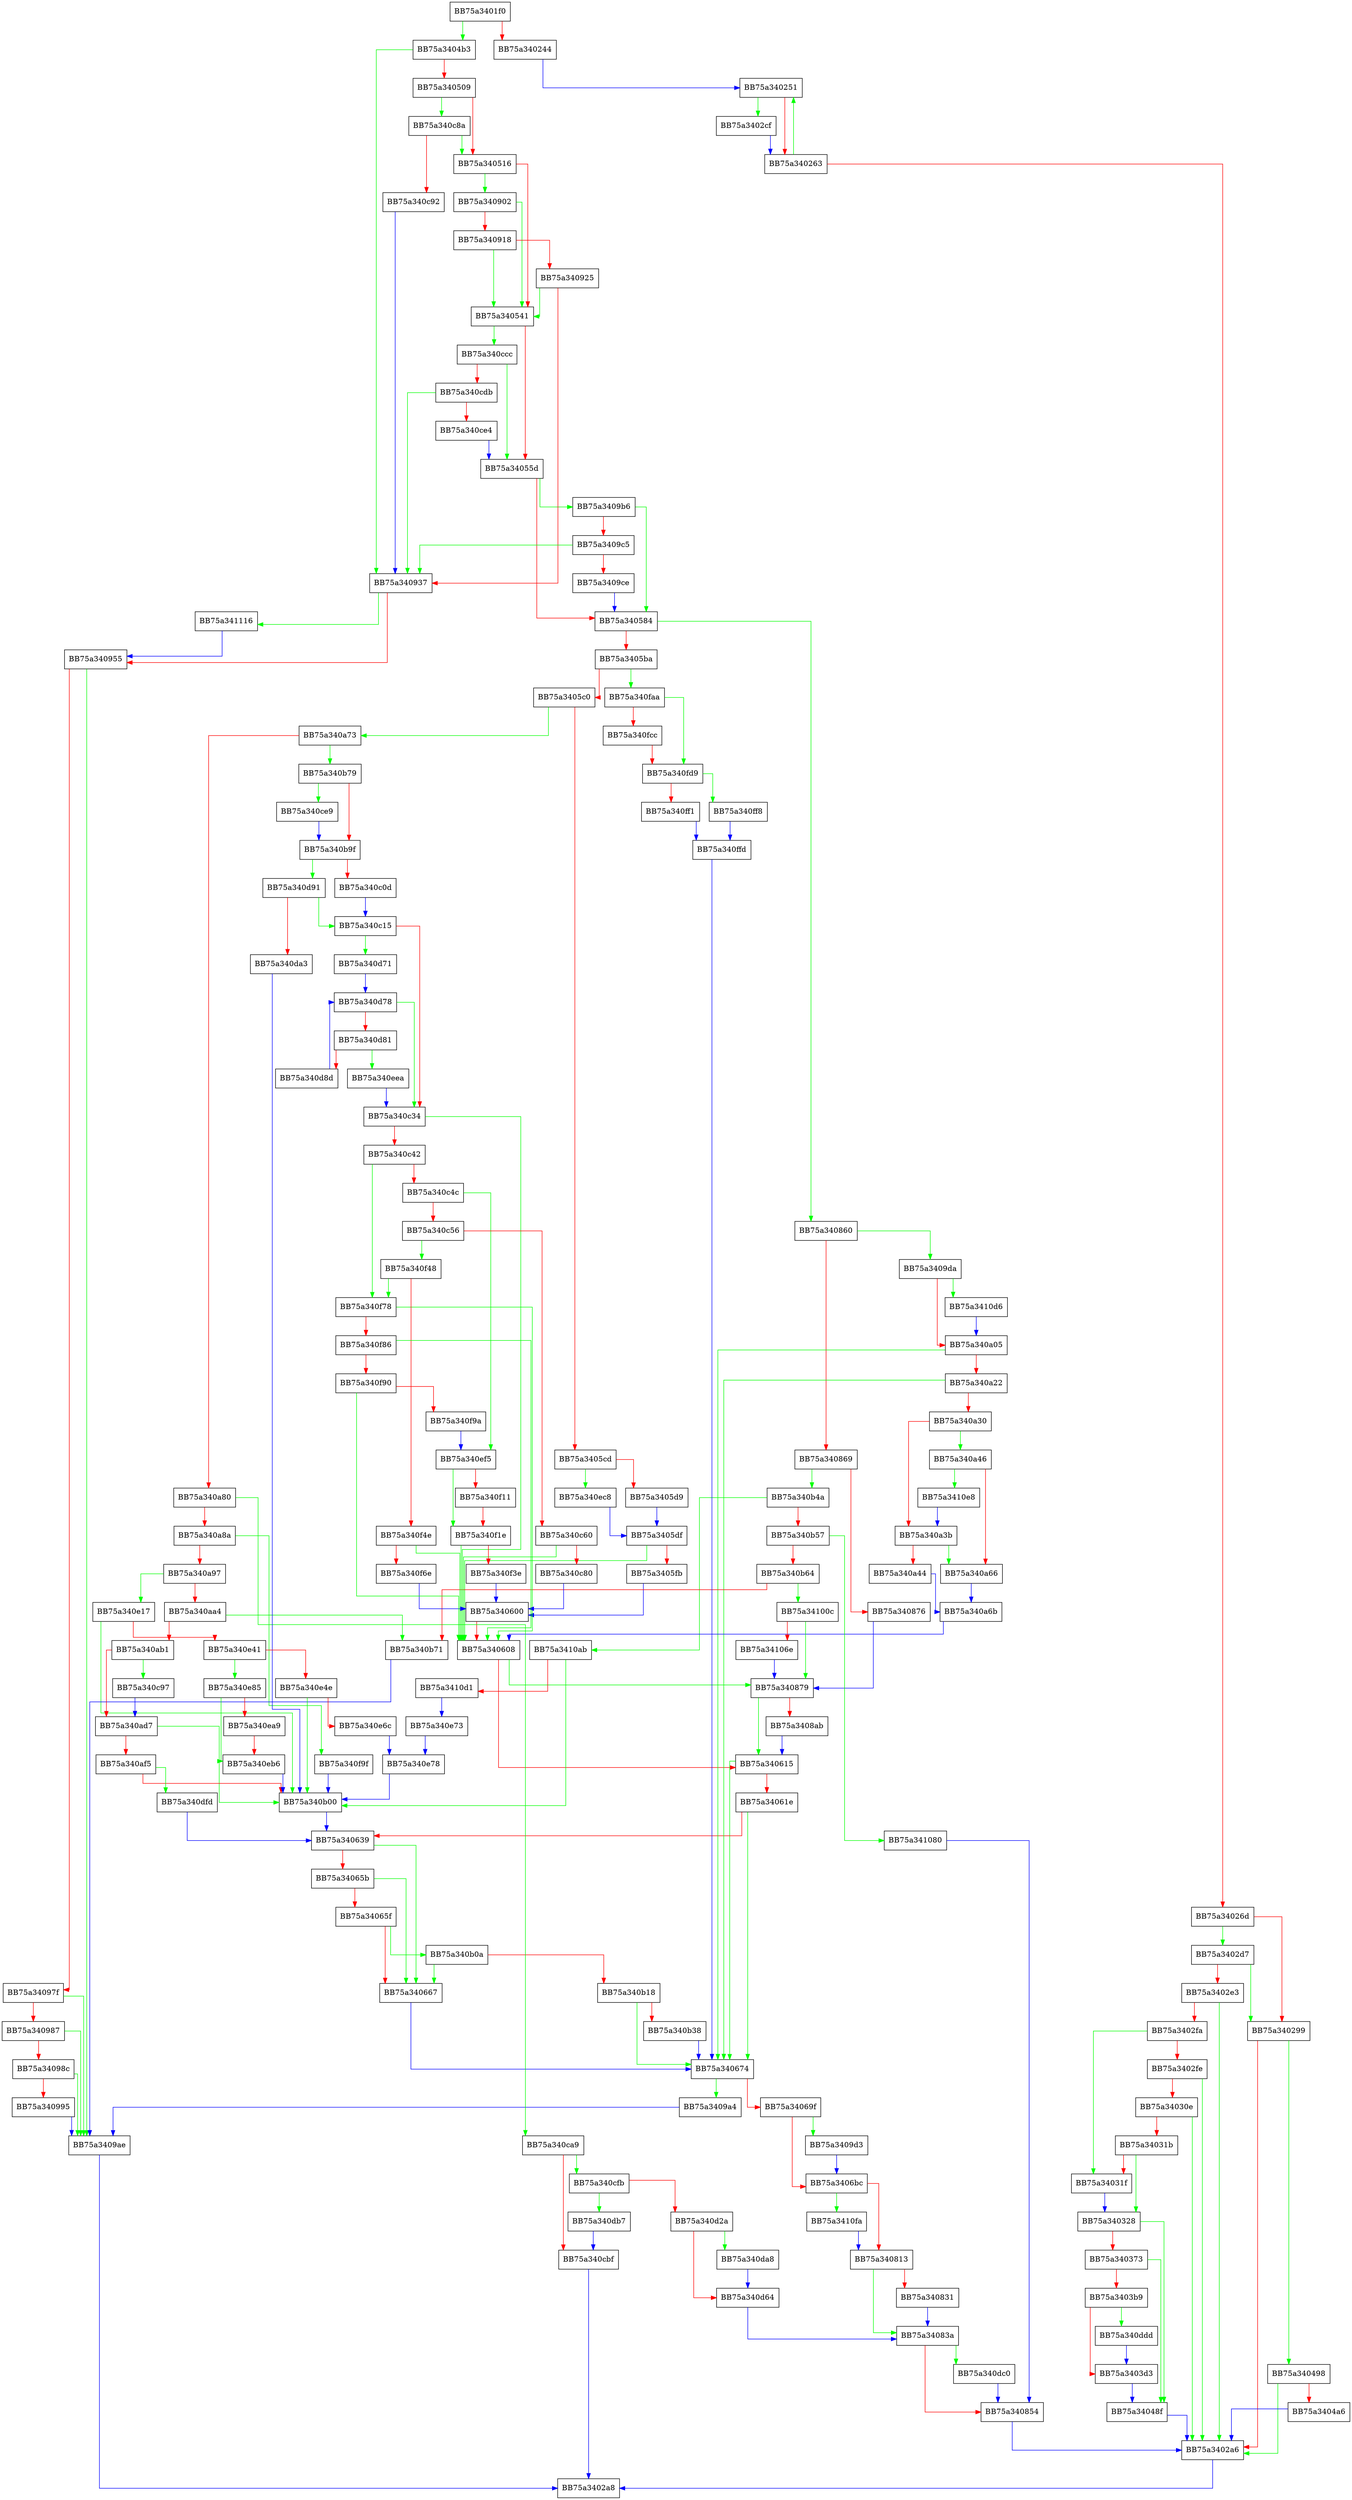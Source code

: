 digraph handle_exception {
  node [shape="box"];
  graph [splines=ortho];
  BB75a3401f0 -> BB75a3404b3 [color="green"];
  BB75a3401f0 -> BB75a340244 [color="red"];
  BB75a340244 -> BB75a340251 [color="blue"];
  BB75a340251 -> BB75a3402cf [color="green"];
  BB75a340251 -> BB75a340263 [color="red"];
  BB75a340263 -> BB75a340251 [color="green"];
  BB75a340263 -> BB75a34026d [color="red"];
  BB75a34026d -> BB75a3402d7 [color="green"];
  BB75a34026d -> BB75a340299 [color="red"];
  BB75a340299 -> BB75a340498 [color="green"];
  BB75a340299 -> BB75a3402a6 [color="red"];
  BB75a3402a6 -> BB75a3402a8 [color="blue"];
  BB75a3402cf -> BB75a340263 [color="blue"];
  BB75a3402d7 -> BB75a340299 [color="green"];
  BB75a3402d7 -> BB75a3402e3 [color="red"];
  BB75a3402e3 -> BB75a3402a6 [color="green"];
  BB75a3402e3 -> BB75a3402fa [color="red"];
  BB75a3402fa -> BB75a34031f [color="green"];
  BB75a3402fa -> BB75a3402fe [color="red"];
  BB75a3402fe -> BB75a3402a6 [color="green"];
  BB75a3402fe -> BB75a34030e [color="red"];
  BB75a34030e -> BB75a3402a6 [color="green"];
  BB75a34030e -> BB75a34031b [color="red"];
  BB75a34031b -> BB75a340328 [color="green"];
  BB75a34031b -> BB75a34031f [color="red"];
  BB75a34031f -> BB75a340328 [color="blue"];
  BB75a340328 -> BB75a34048f [color="green"];
  BB75a340328 -> BB75a340373 [color="red"];
  BB75a340373 -> BB75a34048f [color="green"];
  BB75a340373 -> BB75a3403b9 [color="red"];
  BB75a3403b9 -> BB75a340ddd [color="green"];
  BB75a3403b9 -> BB75a3403d3 [color="red"];
  BB75a3403d3 -> BB75a34048f [color="blue"];
  BB75a34048f -> BB75a3402a6 [color="blue"];
  BB75a340498 -> BB75a3402a6 [color="green"];
  BB75a340498 -> BB75a3404a6 [color="red"];
  BB75a3404a6 -> BB75a3402a6 [color="blue"];
  BB75a3404b3 -> BB75a340937 [color="green"];
  BB75a3404b3 -> BB75a340509 [color="red"];
  BB75a340509 -> BB75a340c8a [color="green"];
  BB75a340509 -> BB75a340516 [color="red"];
  BB75a340516 -> BB75a340902 [color="green"];
  BB75a340516 -> BB75a340541 [color="red"];
  BB75a340541 -> BB75a340ccc [color="green"];
  BB75a340541 -> BB75a34055d [color="red"];
  BB75a34055d -> BB75a3409b6 [color="green"];
  BB75a34055d -> BB75a340584 [color="red"];
  BB75a340584 -> BB75a340860 [color="green"];
  BB75a340584 -> BB75a3405ba [color="red"];
  BB75a3405ba -> BB75a340faa [color="green"];
  BB75a3405ba -> BB75a3405c0 [color="red"];
  BB75a3405c0 -> BB75a340a73 [color="green"];
  BB75a3405c0 -> BB75a3405cd [color="red"];
  BB75a3405cd -> BB75a340ec8 [color="green"];
  BB75a3405cd -> BB75a3405d9 [color="red"];
  BB75a3405d9 -> BB75a3405df [color="blue"];
  BB75a3405df -> BB75a340608 [color="green"];
  BB75a3405df -> BB75a3405fb [color="red"];
  BB75a3405fb -> BB75a340600 [color="blue"];
  BB75a340600 -> BB75a340608 [color="red"];
  BB75a340608 -> BB75a340879 [color="green"];
  BB75a340608 -> BB75a340615 [color="red"];
  BB75a340615 -> BB75a340674 [color="green"];
  BB75a340615 -> BB75a34061e [color="red"];
  BB75a34061e -> BB75a340674 [color="green"];
  BB75a34061e -> BB75a340639 [color="red"];
  BB75a340639 -> BB75a340667 [color="green"];
  BB75a340639 -> BB75a34065b [color="red"];
  BB75a34065b -> BB75a340667 [color="green"];
  BB75a34065b -> BB75a34065f [color="red"];
  BB75a34065f -> BB75a340b0a [color="green"];
  BB75a34065f -> BB75a340667 [color="red"];
  BB75a340667 -> BB75a340674 [color="blue"];
  BB75a340674 -> BB75a3409a4 [color="green"];
  BB75a340674 -> BB75a34069f [color="red"];
  BB75a34069f -> BB75a3409d3 [color="green"];
  BB75a34069f -> BB75a3406bc [color="red"];
  BB75a3406bc -> BB75a3410fa [color="green"];
  BB75a3406bc -> BB75a340813 [color="red"];
  BB75a340813 -> BB75a34083a [color="green"];
  BB75a340813 -> BB75a340831 [color="red"];
  BB75a340831 -> BB75a34083a [color="blue"];
  BB75a34083a -> BB75a340dc0 [color="green"];
  BB75a34083a -> BB75a340854 [color="red"];
  BB75a340854 -> BB75a3402a6 [color="blue"];
  BB75a340860 -> BB75a3409da [color="green"];
  BB75a340860 -> BB75a340869 [color="red"];
  BB75a340869 -> BB75a340b4a [color="green"];
  BB75a340869 -> BB75a340876 [color="red"];
  BB75a340876 -> BB75a340879 [color="blue"];
  BB75a340879 -> BB75a340615 [color="green"];
  BB75a340879 -> BB75a3408ab [color="red"];
  BB75a3408ab -> BB75a340615 [color="blue"];
  BB75a340902 -> BB75a340541 [color="green"];
  BB75a340902 -> BB75a340918 [color="red"];
  BB75a340918 -> BB75a340541 [color="green"];
  BB75a340918 -> BB75a340925 [color="red"];
  BB75a340925 -> BB75a340541 [color="green"];
  BB75a340925 -> BB75a340937 [color="red"];
  BB75a340937 -> BB75a341116 [color="green"];
  BB75a340937 -> BB75a340955 [color="red"];
  BB75a340955 -> BB75a3409ae [color="green"];
  BB75a340955 -> BB75a34097f [color="red"];
  BB75a34097f -> BB75a3409ae [color="green"];
  BB75a34097f -> BB75a340987 [color="red"];
  BB75a340987 -> BB75a3409ae [color="green"];
  BB75a340987 -> BB75a34098c [color="red"];
  BB75a34098c -> BB75a3409ae [color="green"];
  BB75a34098c -> BB75a340995 [color="red"];
  BB75a340995 -> BB75a3409ae [color="blue"];
  BB75a3409a4 -> BB75a3409ae [color="blue"];
  BB75a3409ae -> BB75a3402a8 [color="blue"];
  BB75a3409b6 -> BB75a340584 [color="green"];
  BB75a3409b6 -> BB75a3409c5 [color="red"];
  BB75a3409c5 -> BB75a340937 [color="green"];
  BB75a3409c5 -> BB75a3409ce [color="red"];
  BB75a3409ce -> BB75a340584 [color="blue"];
  BB75a3409d3 -> BB75a3406bc [color="blue"];
  BB75a3409da -> BB75a3410d6 [color="green"];
  BB75a3409da -> BB75a340a05 [color="red"];
  BB75a340a05 -> BB75a340674 [color="green"];
  BB75a340a05 -> BB75a340a22 [color="red"];
  BB75a340a22 -> BB75a340674 [color="green"];
  BB75a340a22 -> BB75a340a30 [color="red"];
  BB75a340a30 -> BB75a340a46 [color="green"];
  BB75a340a30 -> BB75a340a3b [color="red"];
  BB75a340a3b -> BB75a340a66 [color="green"];
  BB75a340a3b -> BB75a340a44 [color="red"];
  BB75a340a44 -> BB75a340a6b [color="blue"];
  BB75a340a46 -> BB75a3410e8 [color="green"];
  BB75a340a46 -> BB75a340a66 [color="red"];
  BB75a340a66 -> BB75a340a6b [color="blue"];
  BB75a340a6b -> BB75a340608 [color="blue"];
  BB75a340a73 -> BB75a340b79 [color="green"];
  BB75a340a73 -> BB75a340a80 [color="red"];
  BB75a340a80 -> BB75a340ca9 [color="green"];
  BB75a340a80 -> BB75a340a8a [color="red"];
  BB75a340a8a -> BB75a340f9f [color="green"];
  BB75a340a8a -> BB75a340a97 [color="red"];
  BB75a340a97 -> BB75a340e17 [color="green"];
  BB75a340a97 -> BB75a340aa4 [color="red"];
  BB75a340aa4 -> BB75a340b71 [color="green"];
  BB75a340aa4 -> BB75a340ab1 [color="red"];
  BB75a340ab1 -> BB75a340c97 [color="green"];
  BB75a340ab1 -> BB75a340ad7 [color="red"];
  BB75a340ad7 -> BB75a340b00 [color="green"];
  BB75a340ad7 -> BB75a340af5 [color="red"];
  BB75a340af5 -> BB75a340dfd [color="green"];
  BB75a340af5 -> BB75a340b00 [color="red"];
  BB75a340b00 -> BB75a340639 [color="blue"];
  BB75a340b0a -> BB75a340667 [color="green"];
  BB75a340b0a -> BB75a340b18 [color="red"];
  BB75a340b18 -> BB75a340674 [color="green"];
  BB75a340b18 -> BB75a340b38 [color="red"];
  BB75a340b38 -> BB75a340674 [color="blue"];
  BB75a340b4a -> BB75a3410ab [color="green"];
  BB75a340b4a -> BB75a340b57 [color="red"];
  BB75a340b57 -> BB75a341080 [color="green"];
  BB75a340b57 -> BB75a340b64 [color="red"];
  BB75a340b64 -> BB75a34100c [color="green"];
  BB75a340b64 -> BB75a340b71 [color="red"];
  BB75a340b71 -> BB75a3409ae [color="blue"];
  BB75a340b79 -> BB75a340ce9 [color="green"];
  BB75a340b79 -> BB75a340b9f [color="red"];
  BB75a340b9f -> BB75a340d91 [color="green"];
  BB75a340b9f -> BB75a340c0d [color="red"];
  BB75a340c0d -> BB75a340c15 [color="blue"];
  BB75a340c15 -> BB75a340d71 [color="green"];
  BB75a340c15 -> BB75a340c34 [color="red"];
  BB75a340c34 -> BB75a340608 [color="green"];
  BB75a340c34 -> BB75a340c42 [color="red"];
  BB75a340c42 -> BB75a340f78 [color="green"];
  BB75a340c42 -> BB75a340c4c [color="red"];
  BB75a340c4c -> BB75a340ef5 [color="green"];
  BB75a340c4c -> BB75a340c56 [color="red"];
  BB75a340c56 -> BB75a340f48 [color="green"];
  BB75a340c56 -> BB75a340c60 [color="red"];
  BB75a340c60 -> BB75a340608 [color="green"];
  BB75a340c60 -> BB75a340c80 [color="red"];
  BB75a340c80 -> BB75a340600 [color="blue"];
  BB75a340c8a -> BB75a340516 [color="green"];
  BB75a340c8a -> BB75a340c92 [color="red"];
  BB75a340c92 -> BB75a340937 [color="blue"];
  BB75a340c97 -> BB75a340ad7 [color="blue"];
  BB75a340ca9 -> BB75a340cfb [color="green"];
  BB75a340ca9 -> BB75a340cbf [color="red"];
  BB75a340cbf -> BB75a3402a8 [color="blue"];
  BB75a340ccc -> BB75a34055d [color="green"];
  BB75a340ccc -> BB75a340cdb [color="red"];
  BB75a340cdb -> BB75a340937 [color="green"];
  BB75a340cdb -> BB75a340ce4 [color="red"];
  BB75a340ce4 -> BB75a34055d [color="blue"];
  BB75a340ce9 -> BB75a340b9f [color="blue"];
  BB75a340cfb -> BB75a340db7 [color="green"];
  BB75a340cfb -> BB75a340d2a [color="red"];
  BB75a340d2a -> BB75a340da8 [color="green"];
  BB75a340d2a -> BB75a340d64 [color="red"];
  BB75a340d64 -> BB75a34083a [color="blue"];
  BB75a340d71 -> BB75a340d78 [color="blue"];
  BB75a340d78 -> BB75a340c34 [color="green"];
  BB75a340d78 -> BB75a340d81 [color="red"];
  BB75a340d81 -> BB75a340eea [color="green"];
  BB75a340d81 -> BB75a340d8d [color="red"];
  BB75a340d8d -> BB75a340d78 [color="blue"];
  BB75a340d91 -> BB75a340c15 [color="green"];
  BB75a340d91 -> BB75a340da3 [color="red"];
  BB75a340da3 -> BB75a340b00 [color="blue"];
  BB75a340da8 -> BB75a340d64 [color="blue"];
  BB75a340db7 -> BB75a340cbf [color="blue"];
  BB75a340dc0 -> BB75a340854 [color="blue"];
  BB75a340ddd -> BB75a3403d3 [color="blue"];
  BB75a340dfd -> BB75a340639 [color="blue"];
  BB75a340e17 -> BB75a340b00 [color="green"];
  BB75a340e17 -> BB75a340e41 [color="red"];
  BB75a340e41 -> BB75a340e85 [color="green"];
  BB75a340e41 -> BB75a340e4e [color="red"];
  BB75a340e4e -> BB75a340b00 [color="green"];
  BB75a340e4e -> BB75a340e6c [color="red"];
  BB75a340e6c -> BB75a340e78 [color="blue"];
  BB75a340e73 -> BB75a340e78 [color="blue"];
  BB75a340e78 -> BB75a340b00 [color="blue"];
  BB75a340e85 -> BB75a340eb6 [color="green"];
  BB75a340e85 -> BB75a340ea9 [color="red"];
  BB75a340ea9 -> BB75a340eb6 [color="red"];
  BB75a340eb6 -> BB75a340b00 [color="blue"];
  BB75a340ec8 -> BB75a3405df [color="blue"];
  BB75a340eea -> BB75a340c34 [color="blue"];
  BB75a340ef5 -> BB75a340f1e [color="green"];
  BB75a340ef5 -> BB75a340f11 [color="red"];
  BB75a340f11 -> BB75a340f1e [color="red"];
  BB75a340f1e -> BB75a340608 [color="green"];
  BB75a340f1e -> BB75a340f3e [color="red"];
  BB75a340f3e -> BB75a340600 [color="blue"];
  BB75a340f48 -> BB75a340f78 [color="green"];
  BB75a340f48 -> BB75a340f4e [color="red"];
  BB75a340f4e -> BB75a340608 [color="green"];
  BB75a340f4e -> BB75a340f6e [color="red"];
  BB75a340f6e -> BB75a340600 [color="blue"];
  BB75a340f78 -> BB75a340608 [color="green"];
  BB75a340f78 -> BB75a340f86 [color="red"];
  BB75a340f86 -> BB75a340608 [color="green"];
  BB75a340f86 -> BB75a340f90 [color="red"];
  BB75a340f90 -> BB75a340608 [color="green"];
  BB75a340f90 -> BB75a340f9a [color="red"];
  BB75a340f9a -> BB75a340ef5 [color="blue"];
  BB75a340f9f -> BB75a340b00 [color="blue"];
  BB75a340faa -> BB75a340fd9 [color="green"];
  BB75a340faa -> BB75a340fcc [color="red"];
  BB75a340fcc -> BB75a340fd9 [color="red"];
  BB75a340fd9 -> BB75a340ff8 [color="green"];
  BB75a340fd9 -> BB75a340ff1 [color="red"];
  BB75a340ff1 -> BB75a340ffd [color="blue"];
  BB75a340ff8 -> BB75a340ffd [color="blue"];
  BB75a340ffd -> BB75a340674 [color="blue"];
  BB75a34100c -> BB75a340879 [color="green"];
  BB75a34100c -> BB75a34106e [color="red"];
  BB75a34106e -> BB75a340879 [color="blue"];
  BB75a341080 -> BB75a340854 [color="blue"];
  BB75a3410ab -> BB75a340b00 [color="green"];
  BB75a3410ab -> BB75a3410d1 [color="red"];
  BB75a3410d1 -> BB75a340e73 [color="blue"];
  BB75a3410d6 -> BB75a340a05 [color="blue"];
  BB75a3410e8 -> BB75a340a3b [color="blue"];
  BB75a3410fa -> BB75a340813 [color="blue"];
  BB75a341116 -> BB75a340955 [color="blue"];
}